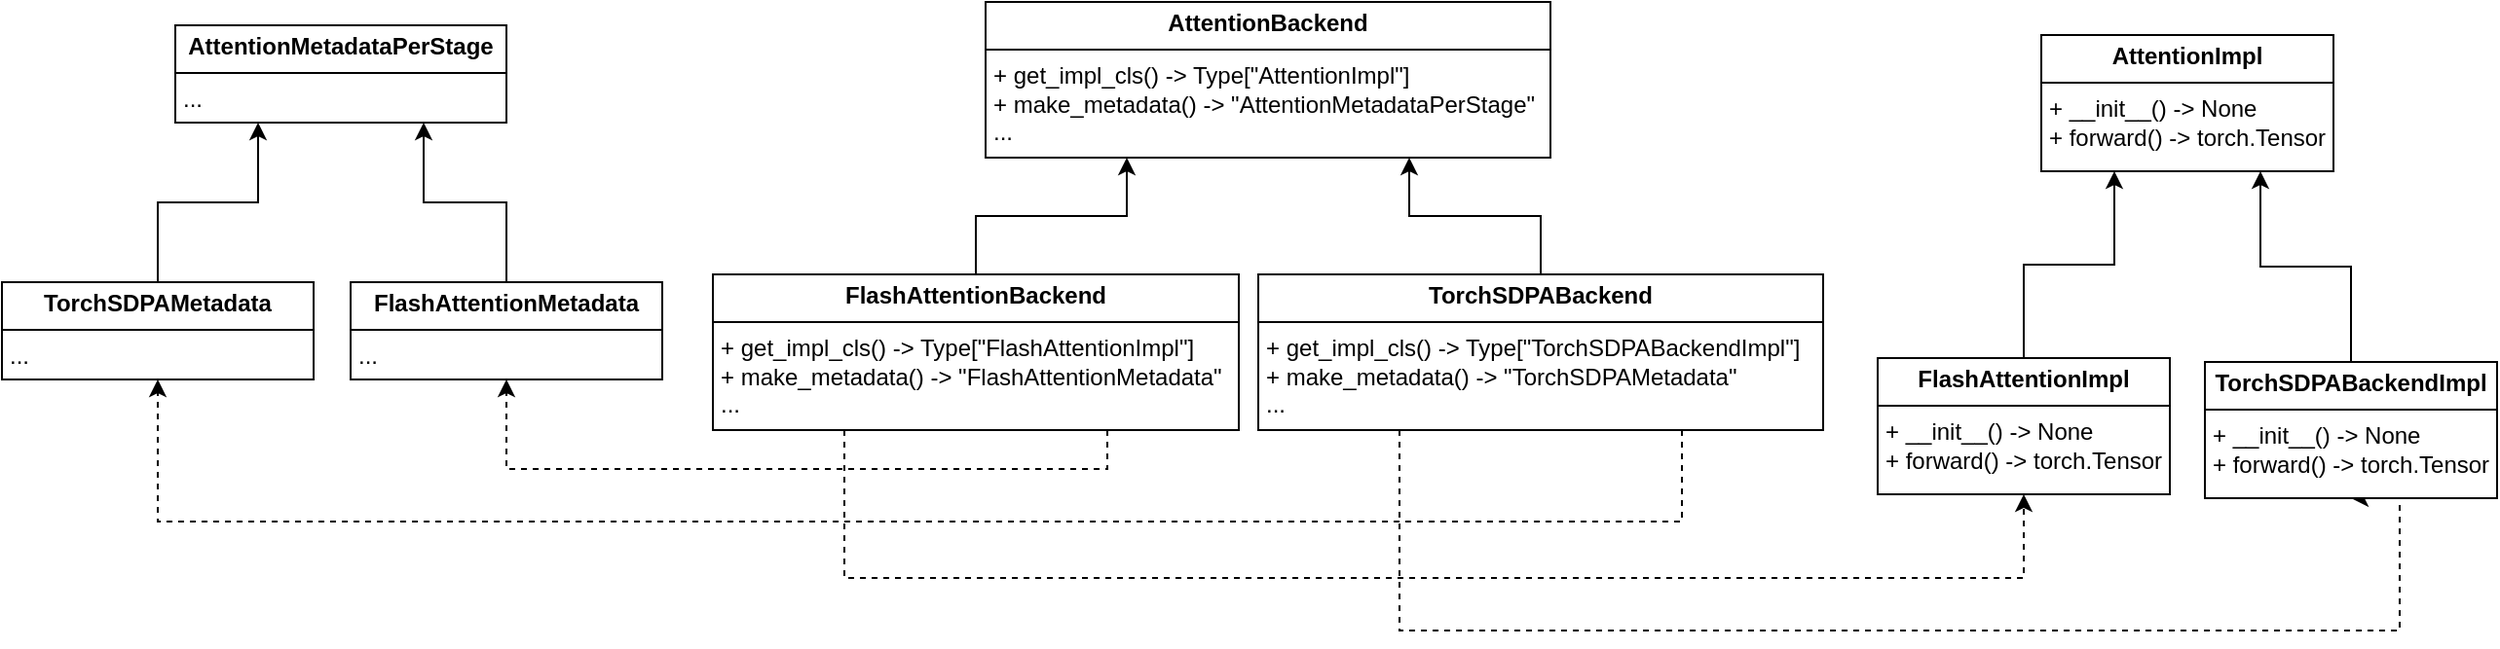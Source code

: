 <mxfile version="24.7.6">
  <diagram name="Page-1" id="5oOMWPw8lWwapSi2x2oq">
    <mxGraphModel dx="1987" dy="674" grid="0" gridSize="10" guides="0" tooltips="1" connect="1" arrows="1" fold="1" page="0" pageScale="1" pageWidth="850" pageHeight="1100" math="0" shadow="0">
      <root>
        <mxCell id="0" />
        <mxCell id="1" parent="0" />
        <mxCell id="VJS4k0ezBitYphk66Be5-2" value="&lt;p style=&quot;margin:0px;margin-top:4px;text-align:center;&quot;&gt;&lt;b&gt;AttentionBackend&lt;/b&gt;&lt;/p&gt;&lt;hr size=&quot;1&quot; style=&quot;border-style:solid;&quot;&gt;&lt;p style=&quot;margin:0px;margin-left:4px;&quot;&gt;&lt;/p&gt;&lt;p style=&quot;margin:0px;margin-left:4px;&quot;&gt;+ get_impl_cls() -&amp;gt; Type[&quot;AttentionImpl&quot;]&lt;/p&gt;&lt;p style=&quot;margin:0px;margin-left:4px;&quot;&gt;+ make_metadata() -&amp;gt; &quot;AttentionMetadataPerStage&quot;&lt;/p&gt;&lt;p style=&quot;margin:0px;margin-left:4px;&quot;&gt;...&lt;/p&gt;" style="verticalAlign=top;align=left;overflow=fill;html=1;whiteSpace=wrap;" parent="1" vertex="1">
          <mxGeometry x="90" y="150" width="290" height="80" as="geometry" />
        </mxCell>
        <mxCell id="VJS4k0ezBitYphk66Be5-4" style="edgeStyle=orthogonalEdgeStyle;rounded=0;orthogonalLoop=1;jettySize=auto;html=1;exitX=0.5;exitY=0;exitDx=0;exitDy=0;entryX=0.25;entryY=1;entryDx=0;entryDy=0;" parent="1" source="VJS4k0ezBitYphk66Be5-3" target="VJS4k0ezBitYphk66Be5-2" edge="1">
          <mxGeometry relative="1" as="geometry" />
        </mxCell>
        <mxCell id="VJS4k0ezBitYphk66Be5-12" style="edgeStyle=orthogonalEdgeStyle;rounded=0;orthogonalLoop=1;jettySize=auto;html=1;exitX=0.75;exitY=1;exitDx=0;exitDy=0;entryX=0.5;entryY=1;entryDx=0;entryDy=0;dashed=1;" parent="1" source="VJS4k0ezBitYphk66Be5-3" target="VJS4k0ezBitYphk66Be5-10" edge="1">
          <mxGeometry relative="1" as="geometry" />
        </mxCell>
        <mxCell id="VJS4k0ezBitYphk66Be5-21" style="edgeStyle=orthogonalEdgeStyle;rounded=0;orthogonalLoop=1;jettySize=auto;html=1;exitX=0.25;exitY=1;exitDx=0;exitDy=0;entryX=0.5;entryY=1;entryDx=0;entryDy=0;dashed=1;" parent="1" source="VJS4k0ezBitYphk66Be5-3" target="VJS4k0ezBitYphk66Be5-19" edge="1">
          <mxGeometry relative="1" as="geometry">
            <Array as="points">
              <mxPoint x="18" y="446" />
              <mxPoint x="623" y="446" />
            </Array>
          </mxGeometry>
        </mxCell>
        <mxCell id="VJS4k0ezBitYphk66Be5-3" value="&lt;p style=&quot;margin:0px;margin-top:4px;text-align:center;&quot;&gt;&lt;b&gt;FlashAttentionBackend&lt;/b&gt;&lt;/p&gt;&lt;hr size=&quot;1&quot; style=&quot;border-style:solid;&quot;&gt;&lt;p style=&quot;margin:0px;margin-left:4px;&quot;&gt;+ get_impl_cls() -&amp;gt; Type[&quot;FlashAttentionImpl&quot;]&lt;/p&gt;&lt;p style=&quot;margin:0px;margin-left:4px;&quot;&gt;+ make_metadata() -&amp;gt; &quot;FlashAttentionMetadata&quot;&lt;/p&gt;&lt;p style=&quot;margin:0px;margin-left:4px;&quot;&gt;...&lt;/p&gt;" style="verticalAlign=top;align=left;overflow=fill;html=1;whiteSpace=wrap;" parent="1" vertex="1">
          <mxGeometry x="-50" y="290" width="270" height="80" as="geometry" />
        </mxCell>
        <mxCell id="VJS4k0ezBitYphk66Be5-9" value="&lt;p style=&quot;margin:0px;margin-top:4px;text-align:center;&quot;&gt;&lt;b&gt;&lt;span style=&quot;text-align: left;&quot;&gt;AttentionMetadata&lt;/span&gt;&lt;span style=&quot;background-color: initial; text-align: left;&quot;&gt;PerStage&lt;/span&gt;&lt;/b&gt;&lt;br&gt;&lt;/p&gt;&lt;hr size=&quot;1&quot; style=&quot;border-style:solid;&quot;&gt;&lt;p style=&quot;margin:0px;margin-left:4px;&quot;&gt;...&lt;/p&gt;" style="verticalAlign=top;align=left;overflow=fill;html=1;whiteSpace=wrap;" parent="1" vertex="1">
          <mxGeometry x="-326" y="162" width="170" height="50" as="geometry" />
        </mxCell>
        <mxCell id="VJS4k0ezBitYphk66Be5-11" style="edgeStyle=orthogonalEdgeStyle;rounded=0;orthogonalLoop=1;jettySize=auto;html=1;exitX=0.5;exitY=0;exitDx=0;exitDy=0;entryX=0.75;entryY=1;entryDx=0;entryDy=0;" parent="1" source="VJS4k0ezBitYphk66Be5-10" target="VJS4k0ezBitYphk66Be5-9" edge="1">
          <mxGeometry relative="1" as="geometry">
            <mxPoint x="-156" y="224" as="sourcePoint" />
          </mxGeometry>
        </mxCell>
        <mxCell id="VJS4k0ezBitYphk66Be5-10" value="&lt;p style=&quot;margin:0px;margin-top:4px;text-align:center;&quot;&gt;&lt;b&gt;&lt;span style=&quot;text-align: left;&quot;&gt;FlashAttentionMetadata&lt;/span&gt;&lt;br&gt;&lt;/b&gt;&lt;/p&gt;&lt;hr size=&quot;1&quot; style=&quot;border-style:solid;&quot;&gt;&lt;p style=&quot;margin:0px;margin-left:4px;&quot;&gt;...&lt;/p&gt;" style="verticalAlign=top;align=left;overflow=fill;html=1;whiteSpace=wrap;" parent="1" vertex="1">
          <mxGeometry x="-236" y="294" width="160" height="50" as="geometry" />
        </mxCell>
        <mxCell id="VJS4k0ezBitYphk66Be5-18" value="&lt;p style=&quot;margin:0px;margin-top:4px;text-align:center;&quot;&gt;&lt;b&gt;AttentionImpl&lt;/b&gt;&lt;/p&gt;&lt;hr size=&quot;1&quot; style=&quot;border-style:solid;&quot;&gt;&lt;p style=&quot;margin:0px;margin-left:4px;&quot;&gt;&lt;/p&gt;&lt;p style=&quot;margin:0px;margin-left:4px;&quot;&gt;+ __init__() -&amp;gt; None&lt;/p&gt;&lt;p style=&quot;margin:0px;margin-left:4px;&quot;&gt;+ forward() -&amp;gt; torch.Tensor&lt;/p&gt;" style="verticalAlign=top;align=left;overflow=fill;html=1;whiteSpace=wrap;" parent="1" vertex="1">
          <mxGeometry x="632" y="167" width="150" height="70" as="geometry" />
        </mxCell>
        <mxCell id="VJS4k0ezBitYphk66Be5-20" style="edgeStyle=orthogonalEdgeStyle;rounded=0;orthogonalLoop=1;jettySize=auto;html=1;exitX=0.5;exitY=0;exitDx=0;exitDy=0;entryX=0.25;entryY=1;entryDx=0;entryDy=0;" parent="1" source="VJS4k0ezBitYphk66Be5-19" target="VJS4k0ezBitYphk66Be5-18" edge="1">
          <mxGeometry relative="1" as="geometry" />
        </mxCell>
        <mxCell id="VJS4k0ezBitYphk66Be5-19" value="&lt;p style=&quot;margin:0px;margin-top:4px;text-align:center;&quot;&gt;&lt;b&gt;FlashAttentionImpl&lt;/b&gt;&lt;/p&gt;&lt;hr size=&quot;1&quot; style=&quot;border-style:solid;&quot;&gt;&lt;p style=&quot;margin:0px;margin-left:4px;&quot;&gt;&lt;/p&gt;&lt;p style=&quot;margin:0px;margin-left:4px;&quot;&gt;+ __init__() -&amp;gt; None&lt;/p&gt;&lt;p style=&quot;margin:0px;margin-left:4px;&quot;&gt;+ forward() -&amp;gt; torch.Tensor&lt;/p&gt;" style="verticalAlign=top;align=left;overflow=fill;html=1;whiteSpace=wrap;" parent="1" vertex="1">
          <mxGeometry x="548" y="333" width="150" height="70" as="geometry" />
        </mxCell>
        <mxCell id="VJS4k0ezBitYphk66Be5-23" style="edgeStyle=orthogonalEdgeStyle;rounded=0;orthogonalLoop=1;jettySize=auto;html=1;exitX=0.75;exitY=1;exitDx=0;exitDy=0;entryX=0.5;entryY=1;entryDx=0;entryDy=0;dashed=1;" parent="1" source="VJS4k0ezBitYphk66Be5-25" target="VJS4k0ezBitYphk66Be5-28" edge="1">
          <mxGeometry relative="1" as="geometry">
            <Array as="points">
              <mxPoint x="448" y="417" />
              <mxPoint x="-335" y="417" />
            </Array>
          </mxGeometry>
        </mxCell>
        <mxCell id="VJS4k0ezBitYphk66Be5-24" style="edgeStyle=orthogonalEdgeStyle;rounded=0;orthogonalLoop=1;jettySize=auto;html=1;exitX=0.25;exitY=1;exitDx=0;exitDy=0;entryX=0.5;entryY=1;entryDx=0;entryDy=0;dashed=1;" parent="1" source="VJS4k0ezBitYphk66Be5-25" target="VJS4k0ezBitYphk66Be5-31" edge="1">
          <mxGeometry relative="1" as="geometry">
            <Array as="points">
              <mxPoint x="303" y="473" />
              <mxPoint x="816" y="473" />
            </Array>
          </mxGeometry>
        </mxCell>
        <mxCell id="VJS4k0ezBitYphk66Be5-32" style="edgeStyle=orthogonalEdgeStyle;rounded=0;orthogonalLoop=1;jettySize=auto;html=1;exitX=0.5;exitY=0;exitDx=0;exitDy=0;entryX=0.75;entryY=1;entryDx=0;entryDy=0;" parent="1" source="VJS4k0ezBitYphk66Be5-25" target="VJS4k0ezBitYphk66Be5-2" edge="1">
          <mxGeometry relative="1" as="geometry" />
        </mxCell>
        <mxCell id="VJS4k0ezBitYphk66Be5-25" value="&lt;p style=&quot;margin:0px;margin-top:4px;text-align:center;&quot;&gt;&lt;b&gt;TorchSDPABackend&lt;/b&gt;&lt;/p&gt;&lt;hr size=&quot;1&quot; style=&quot;border-style:solid;&quot;&gt;&lt;p style=&quot;margin:0px;margin-left:4px;&quot;&gt;+ get_impl_cls() -&amp;gt; Type[&quot;TorchSDPABackendImpl&quot;]&lt;/p&gt;&lt;p style=&quot;margin:0px;margin-left:4px;&quot;&gt;+ make_metadata() -&amp;gt; &quot;TorchSDPAMetadata&quot;&lt;/p&gt;&lt;p style=&quot;margin:0px;margin-left:4px;&quot;&gt;...&lt;/p&gt;" style="verticalAlign=top;align=left;overflow=fill;html=1;whiteSpace=wrap;" parent="1" vertex="1">
          <mxGeometry x="230" y="290" width="290" height="80" as="geometry" />
        </mxCell>
        <mxCell id="VJS4k0ezBitYphk66Be5-27" style="edgeStyle=orthogonalEdgeStyle;rounded=0;orthogonalLoop=1;jettySize=auto;html=1;exitX=0.5;exitY=0;exitDx=0;exitDy=0;entryX=0.25;entryY=1;entryDx=0;entryDy=0;" parent="1" source="VJS4k0ezBitYphk66Be5-28" target="VJS4k0ezBitYphk66Be5-9" edge="1">
          <mxGeometry relative="1" as="geometry">
            <mxPoint x="-140" y="465" as="targetPoint" />
          </mxGeometry>
        </mxCell>
        <mxCell id="VJS4k0ezBitYphk66Be5-28" value="&lt;p style=&quot;margin:0px;margin-top:4px;text-align:center;&quot;&gt;&lt;span style=&quot;background-color: initial; text-align: left;&quot;&gt;&lt;b&gt;TorchSDPA&lt;/b&gt;&lt;/span&gt;&lt;b&gt;&lt;span style=&quot;text-align: left;&quot;&gt;Metadata&lt;/span&gt;&lt;br&gt;&lt;/b&gt;&lt;/p&gt;&lt;hr size=&quot;1&quot; style=&quot;border-style:solid;&quot;&gt;&lt;p style=&quot;margin:0px;margin-left:4px;&quot;&gt;...&lt;/p&gt;" style="verticalAlign=top;align=left;overflow=fill;html=1;whiteSpace=wrap;" parent="1" vertex="1">
          <mxGeometry x="-415" y="294" width="160" height="50" as="geometry" />
        </mxCell>
        <mxCell id="VJS4k0ezBitYphk66Be5-30" style="edgeStyle=orthogonalEdgeStyle;rounded=0;orthogonalLoop=1;jettySize=auto;html=1;exitX=0.5;exitY=0;exitDx=0;exitDy=0;entryX=0.75;entryY=1;entryDx=0;entryDy=0;" parent="1" source="VJS4k0ezBitYphk66Be5-31" target="VJS4k0ezBitYphk66Be5-18" edge="1">
          <mxGeometry relative="1" as="geometry">
            <mxPoint x="728" y="693" as="targetPoint" />
          </mxGeometry>
        </mxCell>
        <mxCell id="VJS4k0ezBitYphk66Be5-31" value="&lt;p style=&quot;text-align: center; margin: 4px 0px 0px;&quot;&gt;&lt;span style=&quot;background-color: initial; text-align: left;&quot;&gt;&lt;b&gt;TorchSDPABackend&lt;/b&gt;&lt;/span&gt;&lt;b&gt;Impl&lt;/b&gt;&lt;/p&gt;&lt;hr size=&quot;1&quot; style=&quot;border-style:solid;&quot;&gt;&lt;p style=&quot;margin:0px;margin-left:4px;&quot;&gt;&lt;/p&gt;&lt;p style=&quot;margin:0px;margin-left:4px;&quot;&gt;+ __init__() -&amp;gt; None&lt;/p&gt;&lt;p style=&quot;margin:0px;margin-left:4px;&quot;&gt;+ forward() -&amp;gt; torch.Tensor&lt;/p&gt;" style="verticalAlign=top;align=left;overflow=fill;html=1;whiteSpace=wrap;" parent="1" vertex="1">
          <mxGeometry x="716" y="335" width="150" height="70" as="geometry" />
        </mxCell>
      </root>
    </mxGraphModel>
  </diagram>
</mxfile>
